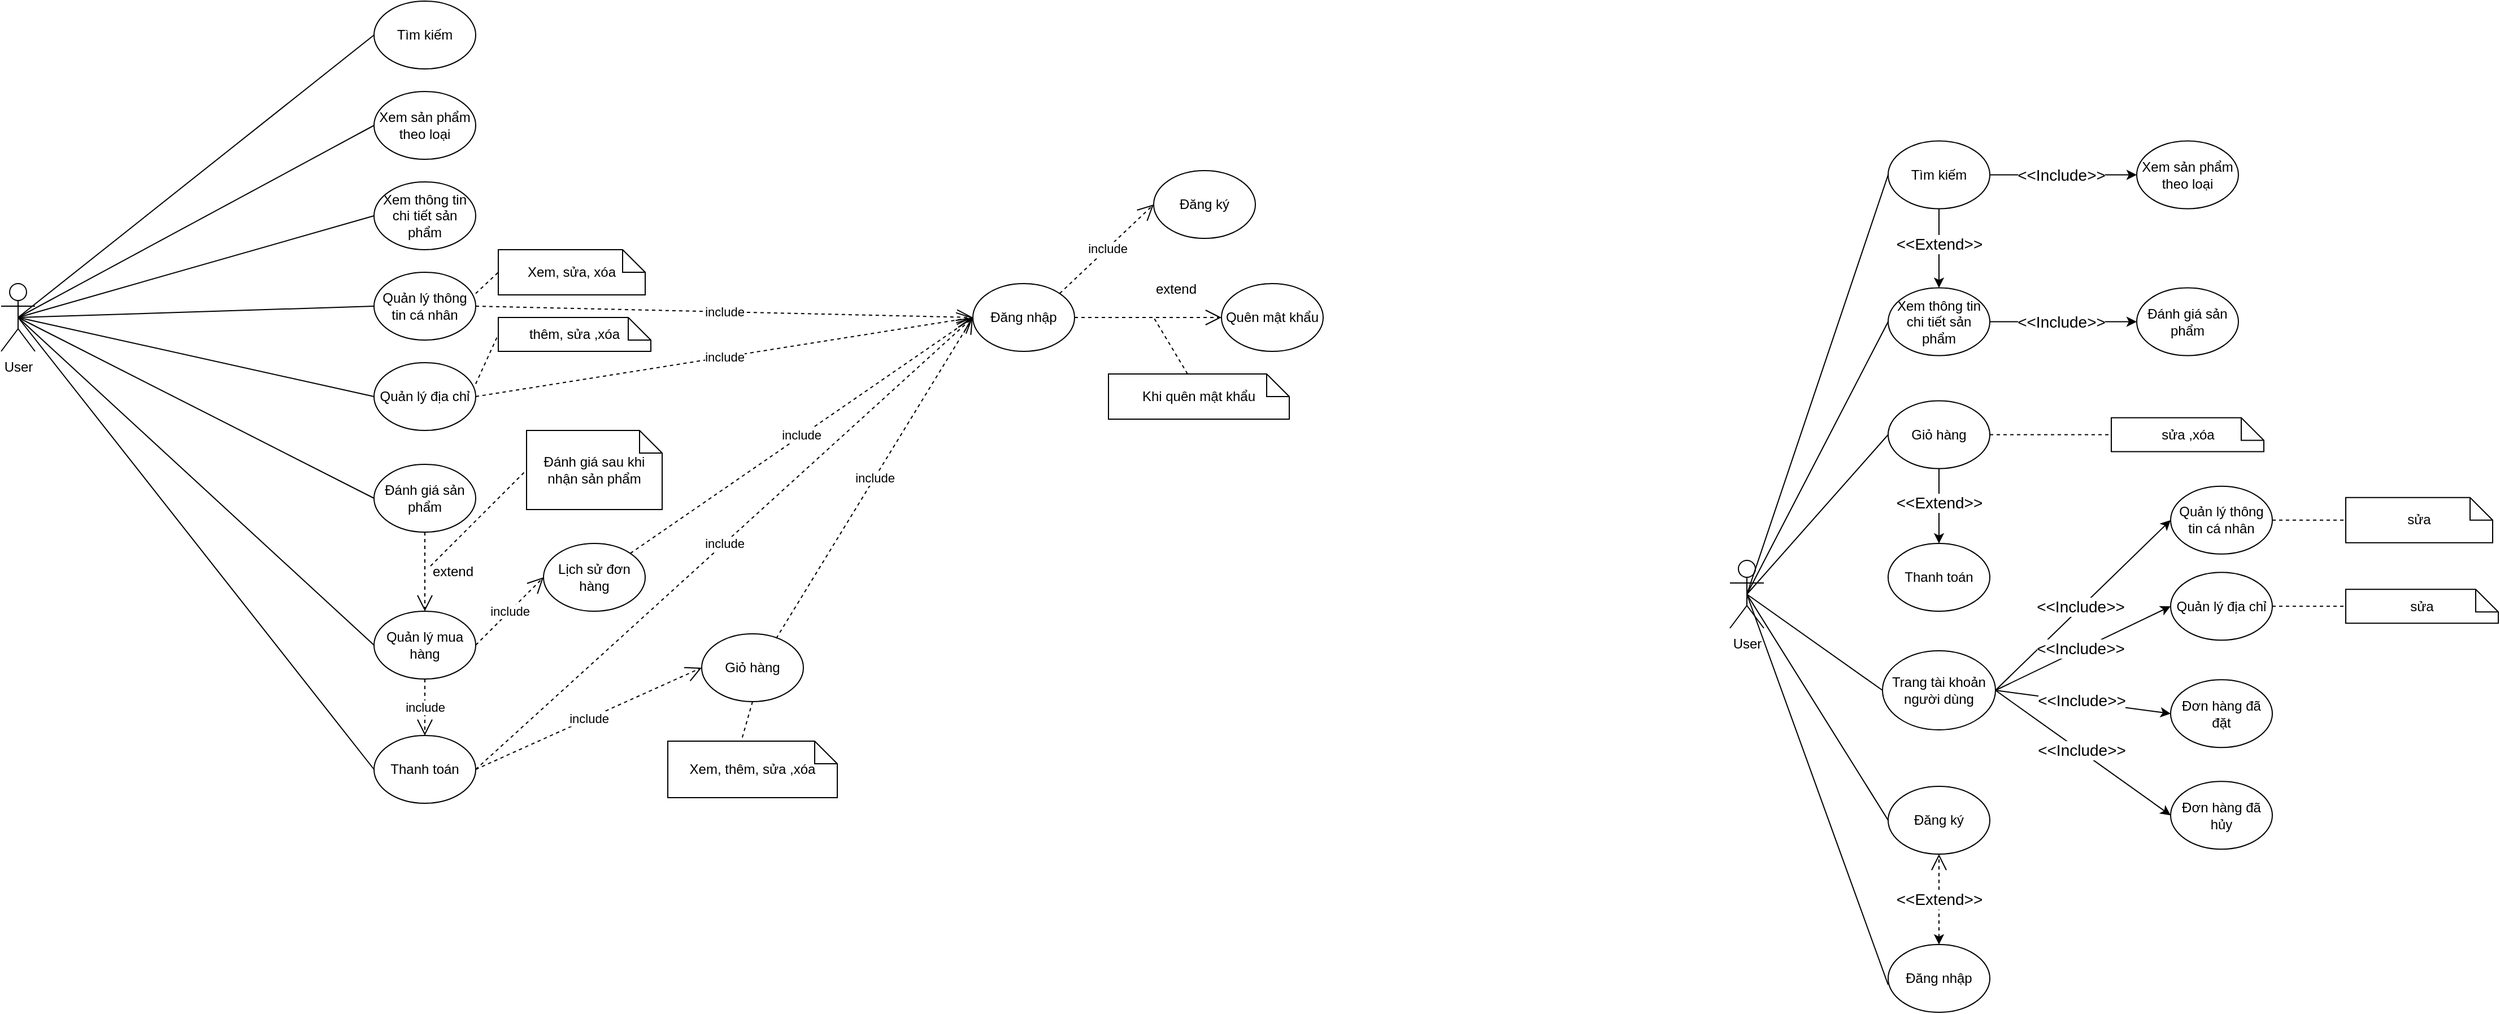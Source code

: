 <mxfile version="24.9.1">
  <diagram name="Page-1" id="IvEyetkKGHu4spHsH8Wg">
    <mxGraphModel dx="3609" dy="1013" grid="1" gridSize="10" guides="1" tooltips="1" connect="1" arrows="1" fold="1" page="1" pageScale="1" pageWidth="850" pageHeight="1100" math="0" shadow="0">
      <root>
        <mxCell id="0" />
        <mxCell id="1" parent="0" />
        <mxCell id="jdp3R6h0eQg7VKczt2og-249" value="User" style="shape=umlActor;verticalLabelPosition=bottom;verticalAlign=top;html=1;outlineConnect=0;" parent="1" vertex="1">
          <mxGeometry x="-1680" y="865" width="30" height="60" as="geometry" />
        </mxCell>
        <mxCell id="jdp3R6h0eQg7VKczt2og-250" value="" style="group" parent="1" vertex="1" connectable="0">
          <mxGeometry x="-1350" y="615" width="90" height="60" as="geometry" />
        </mxCell>
        <mxCell id="jdp3R6h0eQg7VKczt2og-251" value="" style="ellipse;whiteSpace=wrap;html=1;" parent="jdp3R6h0eQg7VKczt2og-250" vertex="1">
          <mxGeometry width="90" height="60" as="geometry" />
        </mxCell>
        <mxCell id="jdp3R6h0eQg7VKczt2og-252" value="Tìm kiếm" style="text;html=1;align=center;verticalAlign=middle;whiteSpace=wrap;rounded=0;" parent="jdp3R6h0eQg7VKczt2og-250" vertex="1">
          <mxGeometry y="18.75" width="90" height="22.5" as="geometry" />
        </mxCell>
        <mxCell id="jdp3R6h0eQg7VKczt2og-253" value="" style="group" parent="1" vertex="1" connectable="0">
          <mxGeometry x="-1350" y="695" width="90" height="60" as="geometry" />
        </mxCell>
        <mxCell id="jdp3R6h0eQg7VKczt2og-254" value="" style="ellipse;whiteSpace=wrap;html=1;" parent="jdp3R6h0eQg7VKczt2og-253" vertex="1">
          <mxGeometry width="90" height="60" as="geometry" />
        </mxCell>
        <mxCell id="jdp3R6h0eQg7VKczt2og-255" value="Xem sản phẩm theo loại" style="text;html=1;align=center;verticalAlign=middle;whiteSpace=wrap;rounded=0;" parent="jdp3R6h0eQg7VKczt2og-253" vertex="1">
          <mxGeometry y="18.75" width="90" height="22.5" as="geometry" />
        </mxCell>
        <mxCell id="jdp3R6h0eQg7VKczt2og-256" value="" style="group" parent="1" vertex="1" connectable="0">
          <mxGeometry x="-1350" y="855" width="90" height="60" as="geometry" />
        </mxCell>
        <mxCell id="jdp3R6h0eQg7VKczt2og-257" value="" style="ellipse;whiteSpace=wrap;html=1;" parent="jdp3R6h0eQg7VKczt2og-256" vertex="1">
          <mxGeometry width="90" height="60" as="geometry" />
        </mxCell>
        <mxCell id="jdp3R6h0eQg7VKczt2og-258" value="Quản lý thông tin cá nhân" style="text;html=1;align=center;verticalAlign=middle;whiteSpace=wrap;rounded=0;" parent="jdp3R6h0eQg7VKczt2og-256" vertex="1">
          <mxGeometry y="18.75" width="90" height="22.5" as="geometry" />
        </mxCell>
        <mxCell id="jdp3R6h0eQg7VKczt2og-259" value="" style="group" parent="1" vertex="1" connectable="0">
          <mxGeometry x="-1350" y="775" width="90" height="60" as="geometry" />
        </mxCell>
        <mxCell id="jdp3R6h0eQg7VKczt2og-260" value="" style="ellipse;whiteSpace=wrap;html=1;" parent="jdp3R6h0eQg7VKczt2og-259" vertex="1">
          <mxGeometry width="90" height="60" as="geometry" />
        </mxCell>
        <mxCell id="jdp3R6h0eQg7VKczt2og-261" value="Xem thông tin chi tiết sản phẩm" style="text;html=1;align=center;verticalAlign=middle;whiteSpace=wrap;rounded=0;" parent="jdp3R6h0eQg7VKczt2og-259" vertex="1">
          <mxGeometry y="18.75" width="90" height="22.5" as="geometry" />
        </mxCell>
        <mxCell id="jdp3R6h0eQg7VKczt2og-262" value="" style="group" parent="1" vertex="1" connectable="0">
          <mxGeometry x="-1350" y="935" width="90" height="60" as="geometry" />
        </mxCell>
        <mxCell id="jdp3R6h0eQg7VKczt2og-263" value="" style="ellipse;whiteSpace=wrap;html=1;" parent="jdp3R6h0eQg7VKczt2og-262" vertex="1">
          <mxGeometry width="90" height="60" as="geometry" />
        </mxCell>
        <mxCell id="jdp3R6h0eQg7VKczt2og-264" value="Quản lý địa chỉ" style="text;html=1;align=center;verticalAlign=middle;whiteSpace=wrap;rounded=0;" parent="jdp3R6h0eQg7VKczt2og-262" vertex="1">
          <mxGeometry y="18.75" width="90" height="22.5" as="geometry" />
        </mxCell>
        <mxCell id="jdp3R6h0eQg7VKczt2og-265" value="" style="group" parent="1" vertex="1" connectable="0">
          <mxGeometry x="-1350" y="1025" width="90" height="60" as="geometry" />
        </mxCell>
        <mxCell id="jdp3R6h0eQg7VKczt2og-266" value="" style="ellipse;whiteSpace=wrap;html=1;" parent="jdp3R6h0eQg7VKczt2og-265" vertex="1">
          <mxGeometry width="90" height="60" as="geometry" />
        </mxCell>
        <mxCell id="jdp3R6h0eQg7VKczt2og-267" value="Đánh giá sản phẩm" style="text;html=1;align=center;verticalAlign=middle;whiteSpace=wrap;rounded=0;" parent="jdp3R6h0eQg7VKczt2og-265" vertex="1">
          <mxGeometry y="18.75" width="90" height="22.5" as="geometry" />
        </mxCell>
        <mxCell id="jdp3R6h0eQg7VKczt2og-268" value="" style="group" parent="1" vertex="1" connectable="0">
          <mxGeometry x="-1350" y="1155" width="90" height="60" as="geometry" />
        </mxCell>
        <mxCell id="jdp3R6h0eQg7VKczt2og-269" value="" style="ellipse;whiteSpace=wrap;html=1;" parent="jdp3R6h0eQg7VKczt2og-268" vertex="1">
          <mxGeometry width="90" height="60" as="geometry" />
        </mxCell>
        <mxCell id="jdp3R6h0eQg7VKczt2og-270" value="Quản lý mua hàng" style="text;html=1;align=center;verticalAlign=middle;whiteSpace=wrap;rounded=0;" parent="jdp3R6h0eQg7VKczt2og-268" vertex="1">
          <mxGeometry y="18.75" width="90" height="22.5" as="geometry" />
        </mxCell>
        <mxCell id="jdp3R6h0eQg7VKczt2og-271" value="" style="group" parent="1" vertex="1" connectable="0">
          <mxGeometry x="-1350" y="1265" width="90" height="60" as="geometry" />
        </mxCell>
        <mxCell id="jdp3R6h0eQg7VKczt2og-272" value="" style="ellipse;whiteSpace=wrap;html=1;" parent="jdp3R6h0eQg7VKczt2og-271" vertex="1">
          <mxGeometry width="90" height="60" as="geometry" />
        </mxCell>
        <mxCell id="jdp3R6h0eQg7VKczt2og-273" value="Thanh toán" style="text;html=1;align=center;verticalAlign=middle;whiteSpace=wrap;rounded=0;" parent="jdp3R6h0eQg7VKczt2og-271" vertex="1">
          <mxGeometry y="18.75" width="90" height="22.5" as="geometry" />
        </mxCell>
        <mxCell id="jdp3R6h0eQg7VKczt2og-274" value="" style="group" parent="1" vertex="1" connectable="0">
          <mxGeometry x="-1060" y="1175" width="90" height="60" as="geometry" />
        </mxCell>
        <mxCell id="jdp3R6h0eQg7VKczt2og-275" value="" style="ellipse;whiteSpace=wrap;html=1;" parent="jdp3R6h0eQg7VKczt2og-274" vertex="1">
          <mxGeometry width="90" height="60" as="geometry" />
        </mxCell>
        <mxCell id="jdp3R6h0eQg7VKczt2og-276" value="Giỏ hàng" style="text;html=1;align=center;verticalAlign=middle;whiteSpace=wrap;rounded=0;" parent="jdp3R6h0eQg7VKczt2og-274" vertex="1">
          <mxGeometry y="18.75" width="90" height="22.5" as="geometry" />
        </mxCell>
        <mxCell id="jdp3R6h0eQg7VKczt2og-277" value="" style="group" parent="1" vertex="1" connectable="0">
          <mxGeometry x="-1200" y="1095" width="90" height="60" as="geometry" />
        </mxCell>
        <mxCell id="jdp3R6h0eQg7VKczt2og-278" value="" style="ellipse;whiteSpace=wrap;html=1;" parent="jdp3R6h0eQg7VKczt2og-277" vertex="1">
          <mxGeometry width="90" height="60" as="geometry" />
        </mxCell>
        <mxCell id="jdp3R6h0eQg7VKczt2og-279" value="Lịch sử đơn hàng" style="text;html=1;align=center;verticalAlign=middle;whiteSpace=wrap;rounded=0;" parent="jdp3R6h0eQg7VKczt2og-277" vertex="1">
          <mxGeometry y="18.75" width="90" height="22.5" as="geometry" />
        </mxCell>
        <mxCell id="jdp3R6h0eQg7VKczt2og-280" value="Đánh giá sau khi nhận sản phẩm" style="shape=note;size=20;whiteSpace=wrap;html=1;" parent="1" vertex="1">
          <mxGeometry x="-1215" y="995" width="120" height="70" as="geometry" />
        </mxCell>
        <mxCell id="jdp3R6h0eQg7VKczt2og-281" value="" style="endArrow=none;dashed=1;html=1;rounded=0;entryX=0;entryY=0.5;entryDx=0;entryDy=0;entryPerimeter=0;" parent="1" target="jdp3R6h0eQg7VKczt2og-280" edge="1">
          <mxGeometry width="50" height="50" relative="1" as="geometry">
            <mxPoint x="-1300" y="1115" as="sourcePoint" />
            <mxPoint x="-1110" y="895" as="targetPoint" />
          </mxGeometry>
        </mxCell>
        <mxCell id="jdp3R6h0eQg7VKczt2og-282" value="" style="group" parent="1" vertex="1" connectable="0">
          <mxGeometry x="-820" y="865" width="90" height="60" as="geometry" />
        </mxCell>
        <mxCell id="jdp3R6h0eQg7VKczt2og-283" value="" style="ellipse;whiteSpace=wrap;html=1;" parent="jdp3R6h0eQg7VKczt2og-282" vertex="1">
          <mxGeometry width="90" height="60" as="geometry" />
        </mxCell>
        <mxCell id="jdp3R6h0eQg7VKczt2og-284" value="Đăng nhập" style="text;html=1;align=center;verticalAlign=middle;whiteSpace=wrap;rounded=0;" parent="jdp3R6h0eQg7VKczt2og-282" vertex="1">
          <mxGeometry y="18.75" width="90" height="22.5" as="geometry" />
        </mxCell>
        <mxCell id="jdp3R6h0eQg7VKczt2og-285" value="" style="endArrow=none;html=1;rounded=0;exitX=0.5;exitY=0.5;exitDx=0;exitDy=0;exitPerimeter=0;entryX=0;entryY=0.5;entryDx=0;entryDy=0;" parent="1" source="jdp3R6h0eQg7VKczt2og-249" target="jdp3R6h0eQg7VKczt2og-252" edge="1">
          <mxGeometry width="50" height="50" relative="1" as="geometry">
            <mxPoint x="-1610" y="905" as="sourcePoint" />
            <mxPoint x="-1560" y="855" as="targetPoint" />
          </mxGeometry>
        </mxCell>
        <mxCell id="jdp3R6h0eQg7VKczt2og-286" value="" style="endArrow=none;html=1;rounded=0;exitX=0.5;exitY=0.5;exitDx=0;exitDy=0;exitPerimeter=0;entryX=0;entryY=0.5;entryDx=0;entryDy=0;" parent="1" source="jdp3R6h0eQg7VKczt2og-249" target="jdp3R6h0eQg7VKczt2og-255" edge="1">
          <mxGeometry width="50" height="50" relative="1" as="geometry">
            <mxPoint x="-1540" y="925" as="sourcePoint" />
            <mxPoint x="-1490" y="875" as="targetPoint" />
          </mxGeometry>
        </mxCell>
        <mxCell id="jdp3R6h0eQg7VKczt2og-287" value="" style="endArrow=none;html=1;rounded=0;exitX=0.5;exitY=0.5;exitDx=0;exitDy=0;exitPerimeter=0;entryX=0;entryY=0.5;entryDx=0;entryDy=0;" parent="1" source="jdp3R6h0eQg7VKczt2og-249" target="jdp3R6h0eQg7VKczt2og-261" edge="1">
          <mxGeometry width="50" height="50" relative="1" as="geometry">
            <mxPoint x="-1530" y="935" as="sourcePoint" />
            <mxPoint x="-1480" y="885" as="targetPoint" />
          </mxGeometry>
        </mxCell>
        <mxCell id="jdp3R6h0eQg7VKczt2og-288" value="" style="endArrow=none;html=1;rounded=0;exitX=0.5;exitY=0.5;exitDx=0;exitDy=0;exitPerimeter=0;entryX=0;entryY=0.5;entryDx=0;entryDy=0;" parent="1" source="jdp3R6h0eQg7VKczt2og-249" target="jdp3R6h0eQg7VKczt2og-258" edge="1">
          <mxGeometry width="50" height="50" relative="1" as="geometry">
            <mxPoint x="-1520" y="945" as="sourcePoint" />
            <mxPoint x="-1470" y="895" as="targetPoint" />
          </mxGeometry>
        </mxCell>
        <mxCell id="jdp3R6h0eQg7VKczt2og-289" value="" style="endArrow=none;html=1;rounded=0;exitX=0.5;exitY=0.5;exitDx=0;exitDy=0;exitPerimeter=0;entryX=0;entryY=0.5;entryDx=0;entryDy=0;" parent="1" source="jdp3R6h0eQg7VKczt2og-249" target="jdp3R6h0eQg7VKczt2og-264" edge="1">
          <mxGeometry width="50" height="50" relative="1" as="geometry">
            <mxPoint x="-1510" y="955" as="sourcePoint" />
            <mxPoint x="-1460" y="905" as="targetPoint" />
          </mxGeometry>
        </mxCell>
        <mxCell id="jdp3R6h0eQg7VKczt2og-290" value="" style="endArrow=none;html=1;rounded=0;exitX=0.5;exitY=0.5;exitDx=0;exitDy=0;exitPerimeter=0;entryX=0;entryY=0.5;entryDx=0;entryDy=0;" parent="1" source="jdp3R6h0eQg7VKczt2og-249" target="jdp3R6h0eQg7VKczt2og-267" edge="1">
          <mxGeometry width="50" height="50" relative="1" as="geometry">
            <mxPoint x="-1500" y="965" as="sourcePoint" />
            <mxPoint x="-1450" y="915" as="targetPoint" />
          </mxGeometry>
        </mxCell>
        <mxCell id="jdp3R6h0eQg7VKczt2og-291" value="" style="endArrow=none;html=1;rounded=0;exitX=0.5;exitY=0.5;exitDx=0;exitDy=0;exitPerimeter=0;entryX=0;entryY=0.5;entryDx=0;entryDy=0;" parent="1" source="jdp3R6h0eQg7VKczt2og-249" target="jdp3R6h0eQg7VKczt2og-270" edge="1">
          <mxGeometry width="50" height="50" relative="1" as="geometry">
            <mxPoint x="-1490" y="975" as="sourcePoint" />
            <mxPoint x="-1440" y="925" as="targetPoint" />
          </mxGeometry>
        </mxCell>
        <mxCell id="jdp3R6h0eQg7VKczt2og-292" value="" style="endArrow=none;html=1;rounded=0;exitX=0.5;exitY=0.5;exitDx=0;exitDy=0;exitPerimeter=0;entryX=0;entryY=0.5;entryDx=0;entryDy=0;" parent="1" source="jdp3R6h0eQg7VKczt2og-249" target="jdp3R6h0eQg7VKczt2og-273" edge="1">
          <mxGeometry width="50" height="50" relative="1" as="geometry">
            <mxPoint x="-1480" y="985" as="sourcePoint" />
            <mxPoint x="-1430" y="935" as="targetPoint" />
          </mxGeometry>
        </mxCell>
        <mxCell id="jdp3R6h0eQg7VKczt2og-293" value="Xem, sửa, xóa" style="shape=note;size=20;whiteSpace=wrap;html=1;" parent="1" vertex="1">
          <mxGeometry x="-1240" y="835" width="130" height="40" as="geometry" />
        </mxCell>
        <mxCell id="jdp3R6h0eQg7VKczt2og-294" value="" style="endArrow=none;dashed=1;html=1;rounded=0;exitX=1;exitY=0;exitDx=0;exitDy=0;entryX=0;entryY=0.5;entryDx=0;entryDy=0;entryPerimeter=0;" parent="1" source="jdp3R6h0eQg7VKczt2og-258" target="jdp3R6h0eQg7VKczt2og-293" edge="1">
          <mxGeometry width="50" height="50" relative="1" as="geometry">
            <mxPoint x="-1120" y="865" as="sourcePoint" />
            <mxPoint x="-1070" y="815" as="targetPoint" />
          </mxGeometry>
        </mxCell>
        <mxCell id="jdp3R6h0eQg7VKczt2og-295" value="thêm, sửa ,xóa" style="shape=note;size=20;whiteSpace=wrap;html=1;" parent="1" vertex="1">
          <mxGeometry x="-1240" y="895" width="135" height="30" as="geometry" />
        </mxCell>
        <mxCell id="jdp3R6h0eQg7VKczt2og-296" value="" style="endArrow=none;dashed=1;html=1;rounded=0;exitX=1;exitY=0;exitDx=0;exitDy=0;entryX=0;entryY=0.5;entryDx=0;entryDy=0;entryPerimeter=0;" parent="1" source="jdp3R6h0eQg7VKczt2og-264" target="jdp3R6h0eQg7VKczt2og-295" edge="1">
          <mxGeometry width="50" height="50" relative="1" as="geometry">
            <mxPoint x="-1120" y="1105" as="sourcePoint" />
            <mxPoint x="-1070" y="1055" as="targetPoint" />
          </mxGeometry>
        </mxCell>
        <mxCell id="jdp3R6h0eQg7VKczt2og-297" value="Xem, thêm, sửa ,xóa" style="shape=note;size=20;whiteSpace=wrap;html=1;" parent="1" vertex="1">
          <mxGeometry x="-1090" y="1270" width="150" height="50" as="geometry" />
        </mxCell>
        <mxCell id="jdp3R6h0eQg7VKczt2og-298" value="" style="endArrow=none;dashed=1;html=1;rounded=0;exitX=0.5;exitY=1;exitDx=0;exitDy=0;entryX=0;entryY=0;entryDx=65;entryDy=0;entryPerimeter=0;" parent="1" source="jdp3R6h0eQg7VKczt2og-275" target="jdp3R6h0eQg7VKczt2og-297" edge="1">
          <mxGeometry width="50" height="50" relative="1" as="geometry">
            <mxPoint x="-1120" y="1185" as="sourcePoint" />
            <mxPoint x="-1070" y="1135" as="targetPoint" />
          </mxGeometry>
        </mxCell>
        <mxCell id="jdp3R6h0eQg7VKczt2og-299" value="" style="group" parent="1" vertex="1" connectable="0">
          <mxGeometry x="-660" y="765" width="90" height="60" as="geometry" />
        </mxCell>
        <mxCell id="jdp3R6h0eQg7VKczt2og-300" value="" style="ellipse;whiteSpace=wrap;html=1;" parent="jdp3R6h0eQg7VKczt2og-299" vertex="1">
          <mxGeometry width="90" height="60" as="geometry" />
        </mxCell>
        <mxCell id="jdp3R6h0eQg7VKczt2og-301" value="Đăng ký" style="text;html=1;align=center;verticalAlign=middle;whiteSpace=wrap;rounded=0;" parent="jdp3R6h0eQg7VKczt2og-299" vertex="1">
          <mxGeometry y="18.75" width="90" height="22.5" as="geometry" />
        </mxCell>
        <mxCell id="jdp3R6h0eQg7VKczt2og-302" value="" style="group" parent="1" vertex="1" connectable="0">
          <mxGeometry x="-600" y="865" width="90" height="60" as="geometry" />
        </mxCell>
        <mxCell id="jdp3R6h0eQg7VKczt2og-303" value="" style="ellipse;whiteSpace=wrap;html=1;" parent="jdp3R6h0eQg7VKczt2og-302" vertex="1">
          <mxGeometry width="90" height="60" as="geometry" />
        </mxCell>
        <mxCell id="jdp3R6h0eQg7VKczt2og-304" value="Quên mật khẩu" style="text;html=1;align=center;verticalAlign=middle;whiteSpace=wrap;rounded=0;" parent="jdp3R6h0eQg7VKczt2og-302" vertex="1">
          <mxGeometry y="18.75" width="90" height="22.5" as="geometry" />
        </mxCell>
        <mxCell id="jdp3R6h0eQg7VKczt2og-305" value="Khi quên mật khẩu" style="shape=note;size=20;whiteSpace=wrap;html=1;" parent="1" vertex="1">
          <mxGeometry x="-700" y="945" width="160" height="40" as="geometry" />
        </mxCell>
        <mxCell id="jdp3R6h0eQg7VKczt2og-306" value="" style="endArrow=open;endSize=12;dashed=1;html=1;rounded=0;exitX=0.5;exitY=1;exitDx=0;exitDy=0;entryX=0.5;entryY=0;entryDx=0;entryDy=0;" parent="1" source="jdp3R6h0eQg7VKczt2og-266" target="jdp3R6h0eQg7VKczt2og-269" edge="1">
          <mxGeometry width="160" relative="1" as="geometry">
            <mxPoint x="-1210" y="1045" as="sourcePoint" />
            <mxPoint x="-1050" y="1045" as="targetPoint" />
          </mxGeometry>
        </mxCell>
        <mxCell id="jdp3R6h0eQg7VKczt2og-307" value="include" style="endArrow=open;endSize=12;dashed=1;html=1;rounded=0;exitX=0.5;exitY=1;exitDx=0;exitDy=0;" parent="1" source="jdp3R6h0eQg7VKczt2og-269" target="jdp3R6h0eQg7VKczt2og-272" edge="1">
          <mxGeometry width="160" relative="1" as="geometry">
            <mxPoint x="-1210" y="1045" as="sourcePoint" />
            <mxPoint x="-1050" y="1045" as="targetPoint" />
          </mxGeometry>
        </mxCell>
        <mxCell id="jdp3R6h0eQg7VKczt2og-308" value="extend" style="text;html=1;align=center;verticalAlign=middle;whiteSpace=wrap;rounded=0;" parent="1" vertex="1">
          <mxGeometry x="-1310" y="1105" width="60" height="30" as="geometry" />
        </mxCell>
        <mxCell id="jdp3R6h0eQg7VKczt2og-309" value="include" style="endArrow=open;endSize=12;dashed=1;html=1;rounded=0;exitX=1;exitY=0.5;exitDx=0;exitDy=0;entryX=0;entryY=0.5;entryDx=0;entryDy=0;" parent="1" source="jdp3R6h0eQg7VKczt2og-258" target="jdp3R6h0eQg7VKczt2og-284" edge="1">
          <mxGeometry width="160" relative="1" as="geometry">
            <mxPoint x="-1210" y="905" as="sourcePoint" />
            <mxPoint x="-1050" y="905" as="targetPoint" />
          </mxGeometry>
        </mxCell>
        <mxCell id="jdp3R6h0eQg7VKczt2og-310" value="include" style="endArrow=open;endSize=12;dashed=1;html=1;rounded=0;exitX=1;exitY=0.5;exitDx=0;exitDy=0;entryX=0;entryY=0.5;entryDx=0;entryDy=0;" parent="1" source="jdp3R6h0eQg7VKczt2og-264" target="jdp3R6h0eQg7VKczt2og-284" edge="1">
          <mxGeometry width="160" relative="1" as="geometry">
            <mxPoint x="-1210" y="905" as="sourcePoint" />
            <mxPoint x="-1050" y="905" as="targetPoint" />
          </mxGeometry>
        </mxCell>
        <mxCell id="jdp3R6h0eQg7VKczt2og-311" value="include" style="endArrow=open;endSize=12;dashed=1;html=1;rounded=0;exitX=1;exitY=0.5;exitDx=0;exitDy=0;entryX=0;entryY=0.5;entryDx=0;entryDy=0;" parent="1" source="jdp3R6h0eQg7VKczt2og-270" target="jdp3R6h0eQg7VKczt2og-279" edge="1">
          <mxGeometry width="160" relative="1" as="geometry">
            <mxPoint x="-1210" y="905" as="sourcePoint" />
            <mxPoint x="-1050" y="905" as="targetPoint" />
          </mxGeometry>
        </mxCell>
        <mxCell id="jdp3R6h0eQg7VKczt2og-312" value="include" style="endArrow=open;endSize=12;dashed=1;html=1;rounded=0;exitX=1;exitY=0.5;exitDx=0;exitDy=0;entryX=0;entryY=0.5;entryDx=0;entryDy=0;" parent="1" source="jdp3R6h0eQg7VKczt2og-273" target="jdp3R6h0eQg7VKczt2og-284" edge="1">
          <mxGeometry x="-0.001" width="160" relative="1" as="geometry">
            <mxPoint x="-1210" y="1235" as="sourcePoint" />
            <mxPoint x="-1050" y="1235" as="targetPoint" />
            <mxPoint as="offset" />
          </mxGeometry>
        </mxCell>
        <mxCell id="jdp3R6h0eQg7VKczt2og-313" value="include" style="endArrow=open;endSize=12;dashed=1;html=1;rounded=0;entryX=0;entryY=0.5;entryDx=0;entryDy=0;exitX=1;exitY=0;exitDx=0;exitDy=0;" parent="1" source="jdp3R6h0eQg7VKczt2og-283" target="jdp3R6h0eQg7VKczt2og-301" edge="1">
          <mxGeometry width="160" relative="1" as="geometry">
            <mxPoint x="-1210" y="995" as="sourcePoint" />
            <mxPoint x="-1050" y="995" as="targetPoint" />
          </mxGeometry>
        </mxCell>
        <mxCell id="jdp3R6h0eQg7VKczt2og-314" value="" style="endArrow=open;endSize=12;dashed=1;html=1;rounded=0;entryX=0;entryY=0.5;entryDx=0;entryDy=0;exitX=1;exitY=0.5;exitDx=0;exitDy=0;" parent="1" source="jdp3R6h0eQg7VKczt2og-284" target="jdp3R6h0eQg7VKczt2og-304" edge="1">
          <mxGeometry width="160" relative="1" as="geometry">
            <mxPoint x="-1210" y="995" as="sourcePoint" />
            <mxPoint x="-1050" y="995" as="targetPoint" />
          </mxGeometry>
        </mxCell>
        <mxCell id="jdp3R6h0eQg7VKczt2og-315" value="extend" style="text;html=1;align=center;verticalAlign=middle;whiteSpace=wrap;rounded=0;" parent="1" vertex="1">
          <mxGeometry x="-670" y="855" width="60" height="30" as="geometry" />
        </mxCell>
        <mxCell id="jdp3R6h0eQg7VKczt2og-316" value="" style="endArrow=none;dashed=1;html=1;rounded=0;exitX=0;exitY=0;exitDx=70;exitDy=0;exitPerimeter=0;" parent="1" source="jdp3R6h0eQg7VKczt2og-305" edge="1">
          <mxGeometry width="50" height="50" relative="1" as="geometry">
            <mxPoint x="-1150" y="1015" as="sourcePoint" />
            <mxPoint x="-660" y="895" as="targetPoint" />
          </mxGeometry>
        </mxCell>
        <mxCell id="jdp3R6h0eQg7VKczt2og-317" value="include" style="endArrow=open;endSize=12;dashed=1;html=1;rounded=0;exitX=0.733;exitY=0.067;exitDx=0;exitDy=0;exitPerimeter=0;entryX=0;entryY=0.5;entryDx=0;entryDy=0;" parent="1" source="jdp3R6h0eQg7VKczt2og-275" target="jdp3R6h0eQg7VKczt2og-284" edge="1">
          <mxGeometry width="160" relative="1" as="geometry">
            <mxPoint x="-1250" y="1305" as="sourcePoint" />
            <mxPoint x="-830" y="975" as="targetPoint" />
          </mxGeometry>
        </mxCell>
        <mxCell id="jdp3R6h0eQg7VKczt2og-318" value="include" style="endArrow=open;endSize=12;dashed=1;html=1;rounded=0;entryX=0;entryY=0.5;entryDx=0;entryDy=0;exitX=1;exitY=0;exitDx=0;exitDy=0;" parent="1" source="jdp3R6h0eQg7VKczt2og-278" target="jdp3R6h0eQg7VKczt2og-284" edge="1">
          <mxGeometry x="-0.0" width="160" relative="1" as="geometry">
            <mxPoint x="-1240" y="1035" as="sourcePoint" />
            <mxPoint x="-1080" y="1035" as="targetPoint" />
            <mxPoint as="offset" />
          </mxGeometry>
        </mxCell>
        <mxCell id="jdp3R6h0eQg7VKczt2og-319" value="include" style="endArrow=open;endSize=12;dashed=1;html=1;rounded=0;exitX=1;exitY=0.5;exitDx=0;exitDy=0;entryX=0;entryY=0.5;entryDx=0;entryDy=0;" parent="1" source="jdp3R6h0eQg7VKczt2og-273" target="jdp3R6h0eQg7VKczt2og-276" edge="1">
          <mxGeometry width="160" relative="1" as="geometry">
            <mxPoint x="-1190" y="1095" as="sourcePoint" />
            <mxPoint x="-1030" y="1095" as="targetPoint" />
          </mxGeometry>
        </mxCell>
        <mxCell id="7XPlh404UT9R4IEjyJxu-1" value="User" style="shape=umlActor;verticalLabelPosition=bottom;verticalAlign=top;html=1;outlineConnect=0;" parent="1" vertex="1">
          <mxGeometry x="-150" y="1110" width="30" height="60" as="geometry" />
        </mxCell>
        <mxCell id="7XPlh404UT9R4IEjyJxu-2" value="" style="group" parent="1" vertex="1" connectable="0">
          <mxGeometry x="-10" y="738.75" width="90" height="60" as="geometry" />
        </mxCell>
        <mxCell id="7XPlh404UT9R4IEjyJxu-3" value="" style="ellipse;whiteSpace=wrap;html=1;" parent="7XPlh404UT9R4IEjyJxu-2" vertex="1">
          <mxGeometry width="90" height="60" as="geometry" />
        </mxCell>
        <mxCell id="7XPlh404UT9R4IEjyJxu-4" value="Tìm kiếm" style="text;html=1;align=center;verticalAlign=middle;whiteSpace=wrap;rounded=0;" parent="7XPlh404UT9R4IEjyJxu-2" vertex="1">
          <mxGeometry y="18.75" width="90" height="22.5" as="geometry" />
        </mxCell>
        <mxCell id="7XPlh404UT9R4IEjyJxu-5" value="" style="group" parent="1" vertex="1" connectable="0">
          <mxGeometry x="210" y="738.75" width="90" height="60" as="geometry" />
        </mxCell>
        <mxCell id="7XPlh404UT9R4IEjyJxu-6" value="" style="ellipse;whiteSpace=wrap;html=1;" parent="7XPlh404UT9R4IEjyJxu-5" vertex="1">
          <mxGeometry width="90" height="60" as="geometry" />
        </mxCell>
        <mxCell id="7XPlh404UT9R4IEjyJxu-7" value="Xem sản phẩm theo loại" style="text;html=1;align=center;verticalAlign=middle;whiteSpace=wrap;rounded=0;" parent="7XPlh404UT9R4IEjyJxu-5" vertex="1">
          <mxGeometry y="18.75" width="90" height="22.5" as="geometry" />
        </mxCell>
        <mxCell id="7XPlh404UT9R4IEjyJxu-8" value="" style="group" parent="1" vertex="1" connectable="0">
          <mxGeometry x="240" y="1044.38" width="90" height="60" as="geometry" />
        </mxCell>
        <mxCell id="7XPlh404UT9R4IEjyJxu-9" value="" style="ellipse;whiteSpace=wrap;html=1;" parent="7XPlh404UT9R4IEjyJxu-8" vertex="1">
          <mxGeometry width="90" height="60" as="geometry" />
        </mxCell>
        <mxCell id="7XPlh404UT9R4IEjyJxu-10" value="Quản lý thông tin cá nhân" style="text;html=1;align=center;verticalAlign=middle;whiteSpace=wrap;rounded=0;" parent="7XPlh404UT9R4IEjyJxu-8" vertex="1">
          <mxGeometry y="18.75" width="90" height="22.5" as="geometry" />
        </mxCell>
        <mxCell id="7XPlh404UT9R4IEjyJxu-11" value="" style="group" parent="1" vertex="1" connectable="0">
          <mxGeometry x="-10" y="868.75" width="90" height="60" as="geometry" />
        </mxCell>
        <mxCell id="7XPlh404UT9R4IEjyJxu-12" value="" style="ellipse;whiteSpace=wrap;html=1;" parent="7XPlh404UT9R4IEjyJxu-11" vertex="1">
          <mxGeometry width="90" height="60" as="geometry" />
        </mxCell>
        <mxCell id="7XPlh404UT9R4IEjyJxu-13" value="Xem thông tin chi tiết sản phẩm" style="text;html=1;align=center;verticalAlign=middle;whiteSpace=wrap;rounded=0;" parent="7XPlh404UT9R4IEjyJxu-11" vertex="1">
          <mxGeometry y="18.75" width="90" height="22.5" as="geometry" />
        </mxCell>
        <mxCell id="7XPlh404UT9R4IEjyJxu-14" value="" style="group" parent="1" vertex="1" connectable="0">
          <mxGeometry x="240" y="1120.63" width="90" height="60" as="geometry" />
        </mxCell>
        <mxCell id="7XPlh404UT9R4IEjyJxu-15" value="" style="ellipse;whiteSpace=wrap;html=1;" parent="7XPlh404UT9R4IEjyJxu-14" vertex="1">
          <mxGeometry width="90" height="60" as="geometry" />
        </mxCell>
        <mxCell id="7XPlh404UT9R4IEjyJxu-16" value="Quản lý địa chỉ" style="text;html=1;align=center;verticalAlign=middle;whiteSpace=wrap;rounded=0;" parent="7XPlh404UT9R4IEjyJxu-14" vertex="1">
          <mxGeometry y="18.75" width="90" height="22.5" as="geometry" />
        </mxCell>
        <mxCell id="7XPlh404UT9R4IEjyJxu-17" value="" style="group" parent="1" vertex="1" connectable="0">
          <mxGeometry x="210" y="868.75" width="90" height="60" as="geometry" />
        </mxCell>
        <mxCell id="7XPlh404UT9R4IEjyJxu-18" value="" style="ellipse;whiteSpace=wrap;html=1;" parent="7XPlh404UT9R4IEjyJxu-17" vertex="1">
          <mxGeometry width="90" height="60" as="geometry" />
        </mxCell>
        <mxCell id="7XPlh404UT9R4IEjyJxu-19" value="Đánh giá sản phẩm" style="text;html=1;align=center;verticalAlign=middle;whiteSpace=wrap;rounded=0;" parent="7XPlh404UT9R4IEjyJxu-17" vertex="1">
          <mxGeometry y="18.75" width="90" height="22.5" as="geometry" />
        </mxCell>
        <mxCell id="7XPlh404UT9R4IEjyJxu-23" value="" style="group" parent="1" vertex="1" connectable="0">
          <mxGeometry x="-10" y="1095" width="90" height="60" as="geometry" />
        </mxCell>
        <mxCell id="7XPlh404UT9R4IEjyJxu-24" value="" style="ellipse;whiteSpace=wrap;html=1;" parent="7XPlh404UT9R4IEjyJxu-23" vertex="1">
          <mxGeometry width="90" height="60" as="geometry" />
        </mxCell>
        <mxCell id="7XPlh404UT9R4IEjyJxu-25" value="Thanh toán" style="text;html=1;align=center;verticalAlign=middle;whiteSpace=wrap;rounded=0;" parent="7XPlh404UT9R4IEjyJxu-23" vertex="1">
          <mxGeometry y="18.75" width="90" height="22.5" as="geometry" />
        </mxCell>
        <mxCell id="7XPlh404UT9R4IEjyJxu-26" value="" style="group" parent="1" vertex="1" connectable="0">
          <mxGeometry x="-10" y="968.75" width="90" height="60" as="geometry" />
        </mxCell>
        <mxCell id="7XPlh404UT9R4IEjyJxu-27" value="" style="ellipse;whiteSpace=wrap;html=1;" parent="7XPlh404UT9R4IEjyJxu-26" vertex="1">
          <mxGeometry width="90" height="60" as="geometry" />
        </mxCell>
        <mxCell id="7XPlh404UT9R4IEjyJxu-28" value="Giỏ hàng" style="text;html=1;align=center;verticalAlign=middle;whiteSpace=wrap;rounded=0;" parent="7XPlh404UT9R4IEjyJxu-26" vertex="1">
          <mxGeometry y="18.75" width="90" height="22.5" as="geometry" />
        </mxCell>
        <mxCell id="7XPlh404UT9R4IEjyJxu-29" value="" style="group" parent="1" vertex="1" connectable="0">
          <mxGeometry x="240" y="1215.63" width="90" height="60" as="geometry" />
        </mxCell>
        <mxCell id="7XPlh404UT9R4IEjyJxu-30" value="" style="ellipse;whiteSpace=wrap;html=1;" parent="7XPlh404UT9R4IEjyJxu-29" vertex="1">
          <mxGeometry width="90" height="60" as="geometry" />
        </mxCell>
        <mxCell id="7XPlh404UT9R4IEjyJxu-31" value="Đơn hàng đã đặt" style="text;html=1;align=center;verticalAlign=middle;whiteSpace=wrap;rounded=0;" parent="7XPlh404UT9R4IEjyJxu-29" vertex="1">
          <mxGeometry y="18.75" width="90" height="22.5" as="geometry" />
        </mxCell>
        <mxCell id="7XPlh404UT9R4IEjyJxu-34" value="" style="group" parent="1" vertex="1" connectable="0">
          <mxGeometry x="-10" y="1450" width="90" height="60" as="geometry" />
        </mxCell>
        <mxCell id="7XPlh404UT9R4IEjyJxu-35" value="" style="ellipse;whiteSpace=wrap;html=1;" parent="7XPlh404UT9R4IEjyJxu-34" vertex="1">
          <mxGeometry width="90" height="60" as="geometry" />
        </mxCell>
        <mxCell id="7XPlh404UT9R4IEjyJxu-36" value="Đăng nhập" style="text;html=1;align=center;verticalAlign=middle;whiteSpace=wrap;rounded=0;" parent="7XPlh404UT9R4IEjyJxu-34" vertex="1">
          <mxGeometry y="18.75" width="90" height="22.5" as="geometry" />
        </mxCell>
        <mxCell id="7XPlh404UT9R4IEjyJxu-37" value="" style="endArrow=none;html=1;rounded=0;exitX=0.5;exitY=0.5;exitDx=0;exitDy=0;exitPerimeter=0;entryX=0;entryY=0.5;entryDx=0;entryDy=0;" parent="1" source="7XPlh404UT9R4IEjyJxu-1" target="7XPlh404UT9R4IEjyJxu-4" edge="1">
          <mxGeometry width="50" height="50" relative="1" as="geometry">
            <mxPoint x="-80" y="1150" as="sourcePoint" />
            <mxPoint x="-30" y="1100" as="targetPoint" />
          </mxGeometry>
        </mxCell>
        <mxCell id="7XPlh404UT9R4IEjyJxu-39" value="" style="endArrow=none;html=1;rounded=0;exitX=0.5;exitY=0.5;exitDx=0;exitDy=0;exitPerimeter=0;entryX=0;entryY=0.5;entryDx=0;entryDy=0;" parent="1" source="7XPlh404UT9R4IEjyJxu-1" target="7XPlh404UT9R4IEjyJxu-13" edge="1">
          <mxGeometry width="50" height="50" relative="1" as="geometry">
            <mxPoint y="1180" as="sourcePoint" />
            <mxPoint x="50" y="1130" as="targetPoint" />
          </mxGeometry>
        </mxCell>
        <mxCell id="7XPlh404UT9R4IEjyJxu-45" value="sửa" style="shape=note;size=20;whiteSpace=wrap;html=1;" parent="1" vertex="1">
          <mxGeometry x="395" y="1054.38" width="130" height="40" as="geometry" />
        </mxCell>
        <mxCell id="7XPlh404UT9R4IEjyJxu-46" value="" style="endArrow=none;dashed=1;html=1;rounded=0;exitX=1;exitY=0.5;exitDx=0;exitDy=0;entryX=0;entryY=0.5;entryDx=0;entryDy=0;entryPerimeter=0;" parent="1" source="7XPlh404UT9R4IEjyJxu-10" target="7XPlh404UT9R4IEjyJxu-45" edge="1">
          <mxGeometry width="50" height="50" relative="1" as="geometry">
            <mxPoint x="470" y="1054.38" as="sourcePoint" />
            <mxPoint x="520" y="1004.38" as="targetPoint" />
          </mxGeometry>
        </mxCell>
        <mxCell id="7XPlh404UT9R4IEjyJxu-47" value="sửa" style="shape=note;size=20;whiteSpace=wrap;html=1;" parent="1" vertex="1">
          <mxGeometry x="395" y="1135.63" width="135" height="30" as="geometry" />
        </mxCell>
        <mxCell id="7XPlh404UT9R4IEjyJxu-48" value="" style="endArrow=none;dashed=1;html=1;rounded=0;exitX=1;exitY=0.5;exitDx=0;exitDy=0;entryX=0;entryY=0.5;entryDx=0;entryDy=0;entryPerimeter=0;" parent="1" source="7XPlh404UT9R4IEjyJxu-16" target="7XPlh404UT9R4IEjyJxu-47" edge="1">
          <mxGeometry width="50" height="50" relative="1" as="geometry">
            <mxPoint x="470" y="1294.38" as="sourcePoint" />
            <mxPoint x="520" y="1244.38" as="targetPoint" />
          </mxGeometry>
        </mxCell>
        <mxCell id="7XPlh404UT9R4IEjyJxu-51" value="" style="group" parent="1" vertex="1" connectable="0">
          <mxGeometry x="-10" y="1310" width="90" height="60" as="geometry" />
        </mxCell>
        <mxCell id="7XPlh404UT9R4IEjyJxu-52" value="" style="ellipse;whiteSpace=wrap;html=1;" parent="7XPlh404UT9R4IEjyJxu-51" vertex="1">
          <mxGeometry width="90" height="60" as="geometry" />
        </mxCell>
        <mxCell id="7XPlh404UT9R4IEjyJxu-53" value="Đăng ký" style="text;html=1;align=center;verticalAlign=middle;whiteSpace=wrap;rounded=0;" parent="7XPlh404UT9R4IEjyJxu-51" vertex="1">
          <mxGeometry y="18.75" width="90" height="22.5" as="geometry" />
        </mxCell>
        <mxCell id="7XPlh404UT9R4IEjyJxu-65" value="&lt;font style=&quot;font-size: 14px;&quot;&gt;&amp;lt;&amp;lt;Extend&amp;gt;&amp;gt;&lt;/font&gt;" style="endArrow=open;endSize=12;dashed=1;html=1;rounded=0;entryX=0.5;entryY=1;entryDx=0;entryDy=0;exitX=0.5;exitY=0;exitDx=0;exitDy=0;startArrow=classic;startFill=1;" parent="1" source="7XPlh404UT9R4IEjyJxu-35" target="7XPlh404UT9R4IEjyJxu-52" edge="1">
          <mxGeometry width="160" relative="1" as="geometry">
            <mxPoint x="190.0" y="1518.787" as="sourcePoint" />
            <mxPoint x="273.18" y="1440" as="targetPoint" />
          </mxGeometry>
        </mxCell>
        <mxCell id="7XPlh404UT9R4IEjyJxu-72" style="rounded=0;orthogonalLoop=1;jettySize=auto;html=1;exitX=0.5;exitY=1;exitDx=0;exitDy=0;entryX=0.5;entryY=0;entryDx=0;entryDy=0;" parent="1" source="7XPlh404UT9R4IEjyJxu-3" target="7XPlh404UT9R4IEjyJxu-12" edge="1">
          <mxGeometry relative="1" as="geometry" />
        </mxCell>
        <mxCell id="7XPlh404UT9R4IEjyJxu-76" value="&lt;font style=&quot;font-size: 14px;&quot;&gt;&amp;lt;&amp;lt;Extend&amp;gt;&amp;gt;&lt;/font&gt;" style="edgeLabel;html=1;align=center;verticalAlign=middle;resizable=0;points=[];" parent="7XPlh404UT9R4IEjyJxu-72" vertex="1" connectable="0">
          <mxGeometry x="-0.111" relative="1" as="geometry">
            <mxPoint as="offset" />
          </mxGeometry>
        </mxCell>
        <mxCell id="7XPlh404UT9R4IEjyJxu-73" style="rounded=0;orthogonalLoop=1;jettySize=auto;html=1;exitX=1;exitY=0.5;exitDx=0;exitDy=0;entryX=0;entryY=0.5;entryDx=0;entryDy=0;" parent="1" source="7XPlh404UT9R4IEjyJxu-4" target="7XPlh404UT9R4IEjyJxu-7" edge="1">
          <mxGeometry relative="1" as="geometry" />
        </mxCell>
        <mxCell id="7XPlh404UT9R4IEjyJxu-74" value="&lt;font style=&quot;font-size: 14px;&quot;&gt;&amp;lt;&amp;lt;Include&amp;gt;&amp;gt;&lt;/font&gt;" style="edgeLabel;html=1;align=center;verticalAlign=middle;resizable=0;points=[];" parent="7XPlh404UT9R4IEjyJxu-73" vertex="1" connectable="0">
          <mxGeometry x="-0.036" relative="1" as="geometry">
            <mxPoint as="offset" />
          </mxGeometry>
        </mxCell>
        <mxCell id="7XPlh404UT9R4IEjyJxu-77" style="rounded=0;orthogonalLoop=1;jettySize=auto;html=1;exitX=1;exitY=0.5;exitDx=0;exitDy=0;entryX=0;entryY=0.5;entryDx=0;entryDy=0;" parent="1" source="7XPlh404UT9R4IEjyJxu-13" target="7XPlh404UT9R4IEjyJxu-19" edge="1">
          <mxGeometry relative="1" as="geometry">
            <mxPoint x="90" y="778.75" as="sourcePoint" />
            <mxPoint x="220" y="778.75" as="targetPoint" />
          </mxGeometry>
        </mxCell>
        <mxCell id="7XPlh404UT9R4IEjyJxu-78" value="&lt;font style=&quot;font-size: 14px;&quot;&gt;&amp;lt;&amp;lt;Include&amp;gt;&amp;gt;&lt;/font&gt;" style="edgeLabel;html=1;align=center;verticalAlign=middle;resizable=0;points=[];" parent="7XPlh404UT9R4IEjyJxu-77" vertex="1" connectable="0">
          <mxGeometry x="-0.036" relative="1" as="geometry">
            <mxPoint as="offset" />
          </mxGeometry>
        </mxCell>
        <mxCell id="7XPlh404UT9R4IEjyJxu-79" value="sửa ,xóa" style="shape=note;size=20;whiteSpace=wrap;html=1;" parent="1" vertex="1">
          <mxGeometry x="187.5" y="983.75" width="135" height="30" as="geometry" />
        </mxCell>
        <mxCell id="7XPlh404UT9R4IEjyJxu-80" value="" style="endArrow=none;dashed=1;html=1;rounded=0;exitX=1;exitY=0.5;exitDx=0;exitDy=0;entryX=0;entryY=0.5;entryDx=0;entryDy=0;entryPerimeter=0;" parent="1" source="7XPlh404UT9R4IEjyJxu-28" target="7XPlh404UT9R4IEjyJxu-79" edge="1">
          <mxGeometry width="50" height="50" relative="1" as="geometry">
            <mxPoint x="122.5" y="1003.5" as="sourcePoint" />
            <mxPoint x="312.5" y="1097.5" as="targetPoint" />
          </mxGeometry>
        </mxCell>
        <mxCell id="7XPlh404UT9R4IEjyJxu-81" value="" style="endArrow=none;html=1;rounded=0;exitX=0.5;exitY=0.5;exitDx=0;exitDy=0;exitPerimeter=0;entryX=0;entryY=0.5;entryDx=0;entryDy=0;" parent="1" source="7XPlh404UT9R4IEjyJxu-1" target="7XPlh404UT9R4IEjyJxu-28" edge="1">
          <mxGeometry width="50" height="50" relative="1" as="geometry">
            <mxPoint x="-120" y="1215" as="sourcePoint" />
            <mxPoint x="195" y="1115" as="targetPoint" />
          </mxGeometry>
        </mxCell>
        <mxCell id="7XPlh404UT9R4IEjyJxu-82" style="rounded=0;orthogonalLoop=1;jettySize=auto;html=1;exitX=0.5;exitY=1;exitDx=0;exitDy=0;entryX=0.5;entryY=0;entryDx=0;entryDy=0;" parent="1" source="7XPlh404UT9R4IEjyJxu-27" target="7XPlh404UT9R4IEjyJxu-24" edge="1">
          <mxGeometry relative="1" as="geometry">
            <mxPoint x="140" y="1100" as="sourcePoint" />
            <mxPoint x="140" y="1170" as="targetPoint" />
          </mxGeometry>
        </mxCell>
        <mxCell id="7XPlh404UT9R4IEjyJxu-83" value="&lt;font style=&quot;font-size: 14px;&quot;&gt;&amp;lt;&amp;lt;Extend&amp;gt;&amp;gt;&lt;/font&gt;" style="edgeLabel;html=1;align=center;verticalAlign=middle;resizable=0;points=[];" parent="7XPlh404UT9R4IEjyJxu-82" vertex="1" connectable="0">
          <mxGeometry x="-0.111" relative="1" as="geometry">
            <mxPoint as="offset" />
          </mxGeometry>
        </mxCell>
        <mxCell id="7XPlh404UT9R4IEjyJxu-85" value="" style="group" parent="1" vertex="1" connectable="0">
          <mxGeometry x="-15" y="1190" width="100" height="70" as="geometry" />
        </mxCell>
        <mxCell id="7XPlh404UT9R4IEjyJxu-86" value="Trang tài khoản người dùng" style="ellipse;whiteSpace=wrap;html=1;" parent="7XPlh404UT9R4IEjyJxu-85" vertex="1">
          <mxGeometry width="100" height="70" as="geometry" />
        </mxCell>
        <mxCell id="7XPlh404UT9R4IEjyJxu-90" value="" style="endArrow=none;html=1;rounded=0;exitX=0.5;exitY=0.5;exitDx=0;exitDy=0;exitPerimeter=0;entryX=0;entryY=0.5;entryDx=0;entryDy=0;" parent="1" source="7XPlh404UT9R4IEjyJxu-1" target="7XPlh404UT9R4IEjyJxu-86" edge="1">
          <mxGeometry width="50" height="50" relative="1" as="geometry">
            <mxPoint x="-125" y="1150" as="sourcePoint" />
            <mxPoint y="1135" as="targetPoint" />
          </mxGeometry>
        </mxCell>
        <mxCell id="7XPlh404UT9R4IEjyJxu-91" value="" style="group" parent="1" vertex="1" connectable="0">
          <mxGeometry x="240" y="1305.63" width="90" height="60" as="geometry" />
        </mxCell>
        <mxCell id="7XPlh404UT9R4IEjyJxu-92" value="" style="ellipse;whiteSpace=wrap;html=1;" parent="7XPlh404UT9R4IEjyJxu-91" vertex="1">
          <mxGeometry width="90" height="60" as="geometry" />
        </mxCell>
        <mxCell id="7XPlh404UT9R4IEjyJxu-93" value="Đơn hàng đã hủy" style="text;html=1;align=center;verticalAlign=middle;whiteSpace=wrap;rounded=0;" parent="7XPlh404UT9R4IEjyJxu-91" vertex="1">
          <mxGeometry y="18.75" width="90" height="22.5" as="geometry" />
        </mxCell>
        <mxCell id="7XPlh404UT9R4IEjyJxu-94" style="rounded=0;orthogonalLoop=1;jettySize=auto;html=1;exitX=1;exitY=0.5;exitDx=0;exitDy=0;entryX=0;entryY=0.5;entryDx=0;entryDy=0;" parent="1" source="7XPlh404UT9R4IEjyJxu-86" target="7XPlh404UT9R4IEjyJxu-10" edge="1">
          <mxGeometry relative="1" as="geometry" />
        </mxCell>
        <mxCell id="7XPlh404UT9R4IEjyJxu-95" value="&lt;font style=&quot;font-size: 14px;&quot;&gt;&amp;lt;&amp;lt;Include&amp;gt;&amp;gt;&lt;/font&gt;" style="edgeLabel;html=1;align=center;verticalAlign=middle;resizable=0;points=[];" parent="7XPlh404UT9R4IEjyJxu-94" vertex="1" connectable="0">
          <mxGeometry x="-0.029" y="1" relative="1" as="geometry">
            <mxPoint as="offset" />
          </mxGeometry>
        </mxCell>
        <mxCell id="7XPlh404UT9R4IEjyJxu-96" style="rounded=0;orthogonalLoop=1;jettySize=auto;html=1;exitX=1;exitY=0.5;exitDx=0;exitDy=0;entryX=0;entryY=0.5;entryDx=0;entryDy=0;" parent="1" source="7XPlh404UT9R4IEjyJxu-86" target="7XPlh404UT9R4IEjyJxu-16" edge="1">
          <mxGeometry relative="1" as="geometry">
            <mxPoint x="95" y="1235" as="sourcePoint" />
            <mxPoint x="230" y="1125" as="targetPoint" />
          </mxGeometry>
        </mxCell>
        <mxCell id="7XPlh404UT9R4IEjyJxu-97" value="&lt;font style=&quot;font-size: 14px;&quot;&gt;&amp;lt;&amp;lt;Include&amp;gt;&amp;gt;&lt;/font&gt;" style="edgeLabel;html=1;align=center;verticalAlign=middle;resizable=0;points=[];" parent="7XPlh404UT9R4IEjyJxu-96" vertex="1" connectable="0">
          <mxGeometry x="-0.029" y="1" relative="1" as="geometry">
            <mxPoint as="offset" />
          </mxGeometry>
        </mxCell>
        <mxCell id="7XPlh404UT9R4IEjyJxu-98" style="rounded=0;orthogonalLoop=1;jettySize=auto;html=1;exitX=1;exitY=0.5;exitDx=0;exitDy=0;entryX=0;entryY=0.5;entryDx=0;entryDy=0;" parent="1" source="7XPlh404UT9R4IEjyJxu-86" target="7XPlh404UT9R4IEjyJxu-31" edge="1">
          <mxGeometry relative="1" as="geometry">
            <mxPoint x="95" y="1235" as="sourcePoint" />
            <mxPoint x="230" y="1201" as="targetPoint" />
          </mxGeometry>
        </mxCell>
        <mxCell id="7XPlh404UT9R4IEjyJxu-99" value="&lt;font style=&quot;font-size: 14px;&quot;&gt;&amp;lt;&amp;lt;Include&amp;gt;&amp;gt;&lt;/font&gt;" style="edgeLabel;html=1;align=center;verticalAlign=middle;resizable=0;points=[];" parent="7XPlh404UT9R4IEjyJxu-98" vertex="1" connectable="0">
          <mxGeometry x="-0.029" y="1" relative="1" as="geometry">
            <mxPoint as="offset" />
          </mxGeometry>
        </mxCell>
        <mxCell id="7XPlh404UT9R4IEjyJxu-100" style="rounded=0;orthogonalLoop=1;jettySize=auto;html=1;exitX=1;exitY=0.5;exitDx=0;exitDy=0;entryX=0;entryY=0.5;entryDx=0;entryDy=0;" parent="1" source="7XPlh404UT9R4IEjyJxu-86" target="7XPlh404UT9R4IEjyJxu-93" edge="1">
          <mxGeometry relative="1" as="geometry">
            <mxPoint x="95" y="1235" as="sourcePoint" />
            <mxPoint x="230" y="1296" as="targetPoint" />
          </mxGeometry>
        </mxCell>
        <mxCell id="7XPlh404UT9R4IEjyJxu-101" value="&lt;font style=&quot;font-size: 14px;&quot;&gt;&amp;lt;&amp;lt;Include&amp;gt;&amp;gt;&lt;/font&gt;" style="edgeLabel;html=1;align=center;verticalAlign=middle;resizable=0;points=[];" parent="7XPlh404UT9R4IEjyJxu-100" vertex="1" connectable="0">
          <mxGeometry x="-0.029" y="1" relative="1" as="geometry">
            <mxPoint as="offset" />
          </mxGeometry>
        </mxCell>
        <mxCell id="7XPlh404UT9R4IEjyJxu-102" value="" style="endArrow=none;html=1;rounded=0;exitX=0.5;exitY=0.5;exitDx=0;exitDy=0;exitPerimeter=0;entryX=0;entryY=0.5;entryDx=0;entryDy=0;" parent="1" source="7XPlh404UT9R4IEjyJxu-1" target="7XPlh404UT9R4IEjyJxu-53" edge="1">
          <mxGeometry width="50" height="50" relative="1" as="geometry">
            <mxPoint x="-125" y="1150" as="sourcePoint" />
            <mxPoint x="-5" y="1235" as="targetPoint" />
          </mxGeometry>
        </mxCell>
        <mxCell id="7XPlh404UT9R4IEjyJxu-103" value="" style="endArrow=none;html=1;rounded=0;exitX=0.5;exitY=0.5;exitDx=0;exitDy=0;exitPerimeter=0;entryX=0;entryY=0.75;entryDx=0;entryDy=0;" parent="1" source="7XPlh404UT9R4IEjyJxu-1" target="7XPlh404UT9R4IEjyJxu-36" edge="1">
          <mxGeometry width="50" height="50" relative="1" as="geometry">
            <mxPoint x="-125" y="1150" as="sourcePoint" />
            <mxPoint y="1350" as="targetPoint" />
          </mxGeometry>
        </mxCell>
      </root>
    </mxGraphModel>
  </diagram>
</mxfile>
